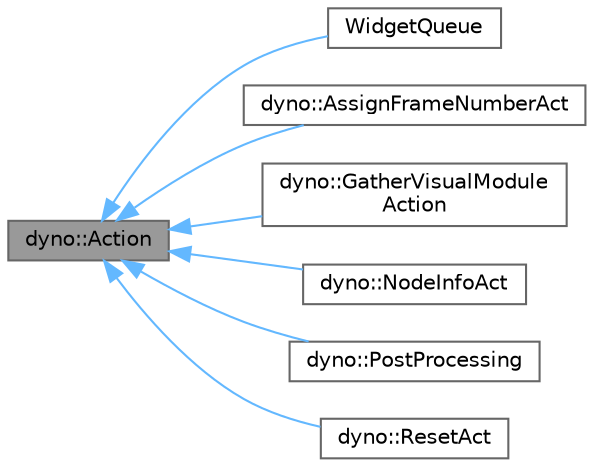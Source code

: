 digraph "dyno::Action"
{
 // LATEX_PDF_SIZE
  bgcolor="transparent";
  edge [fontname=Helvetica,fontsize=10,labelfontname=Helvetica,labelfontsize=10];
  node [fontname=Helvetica,fontsize=10,shape=box,height=0.2,width=0.4];
  rankdir="LR";
  Node1 [id="Node000001",label="dyno::Action",height=0.2,width=0.4,color="gray40", fillcolor="grey60", style="filled", fontcolor="black",tooltip=" "];
  Node1 -> Node2 [id="edge1_Node000001_Node000002",dir="back",color="steelblue1",style="solid",tooltip=" "];
  Node2 [id="Node000002",label="WidgetQueue",height=0.2,width=0.4,color="gray40", fillcolor="white", style="filled",URL="$class_widget_queue.html",tooltip=" "];
  Node1 -> Node3 [id="edge2_Node000001_Node000003",dir="back",color="steelblue1",style="solid",tooltip=" "];
  Node3 [id="Node000003",label="dyno::AssignFrameNumberAct",height=0.2,width=0.4,color="gray40", fillcolor="white", style="filled",URL="$classdyno_1_1_assign_frame_number_act.html",tooltip=" "];
  Node1 -> Node4 [id="edge3_Node000001_Node000004",dir="back",color="steelblue1",style="solid",tooltip=" "];
  Node4 [id="Node000004",label="dyno::GatherVisualModule\lAction",height=0.2,width=0.4,color="gray40", fillcolor="white", style="filled",URL="$structdyno_1_1_gather_visual_module_action.html",tooltip=" "];
  Node1 -> Node5 [id="edge4_Node000001_Node000005",dir="back",color="steelblue1",style="solid",tooltip=" "];
  Node5 [id="Node000005",label="dyno::NodeInfoAct",height=0.2,width=0.4,color="gray40", fillcolor="white", style="filled",URL="$classdyno_1_1_node_info_act.html",tooltip=" "];
  Node1 -> Node6 [id="edge5_Node000001_Node000006",dir="back",color="steelblue1",style="solid",tooltip=" "];
  Node6 [id="Node000006",label="dyno::PostProcessing",height=0.2,width=0.4,color="gray40", fillcolor="white", style="filled",URL="$classdyno_1_1_post_processing.html",tooltip=" "];
  Node1 -> Node7 [id="edge6_Node000001_Node000007",dir="back",color="steelblue1",style="solid",tooltip=" "];
  Node7 [id="Node000007",label="dyno::ResetAct",height=0.2,width=0.4,color="gray40", fillcolor="white", style="filled",URL="$classdyno_1_1_reset_act.html",tooltip=" "];
}
